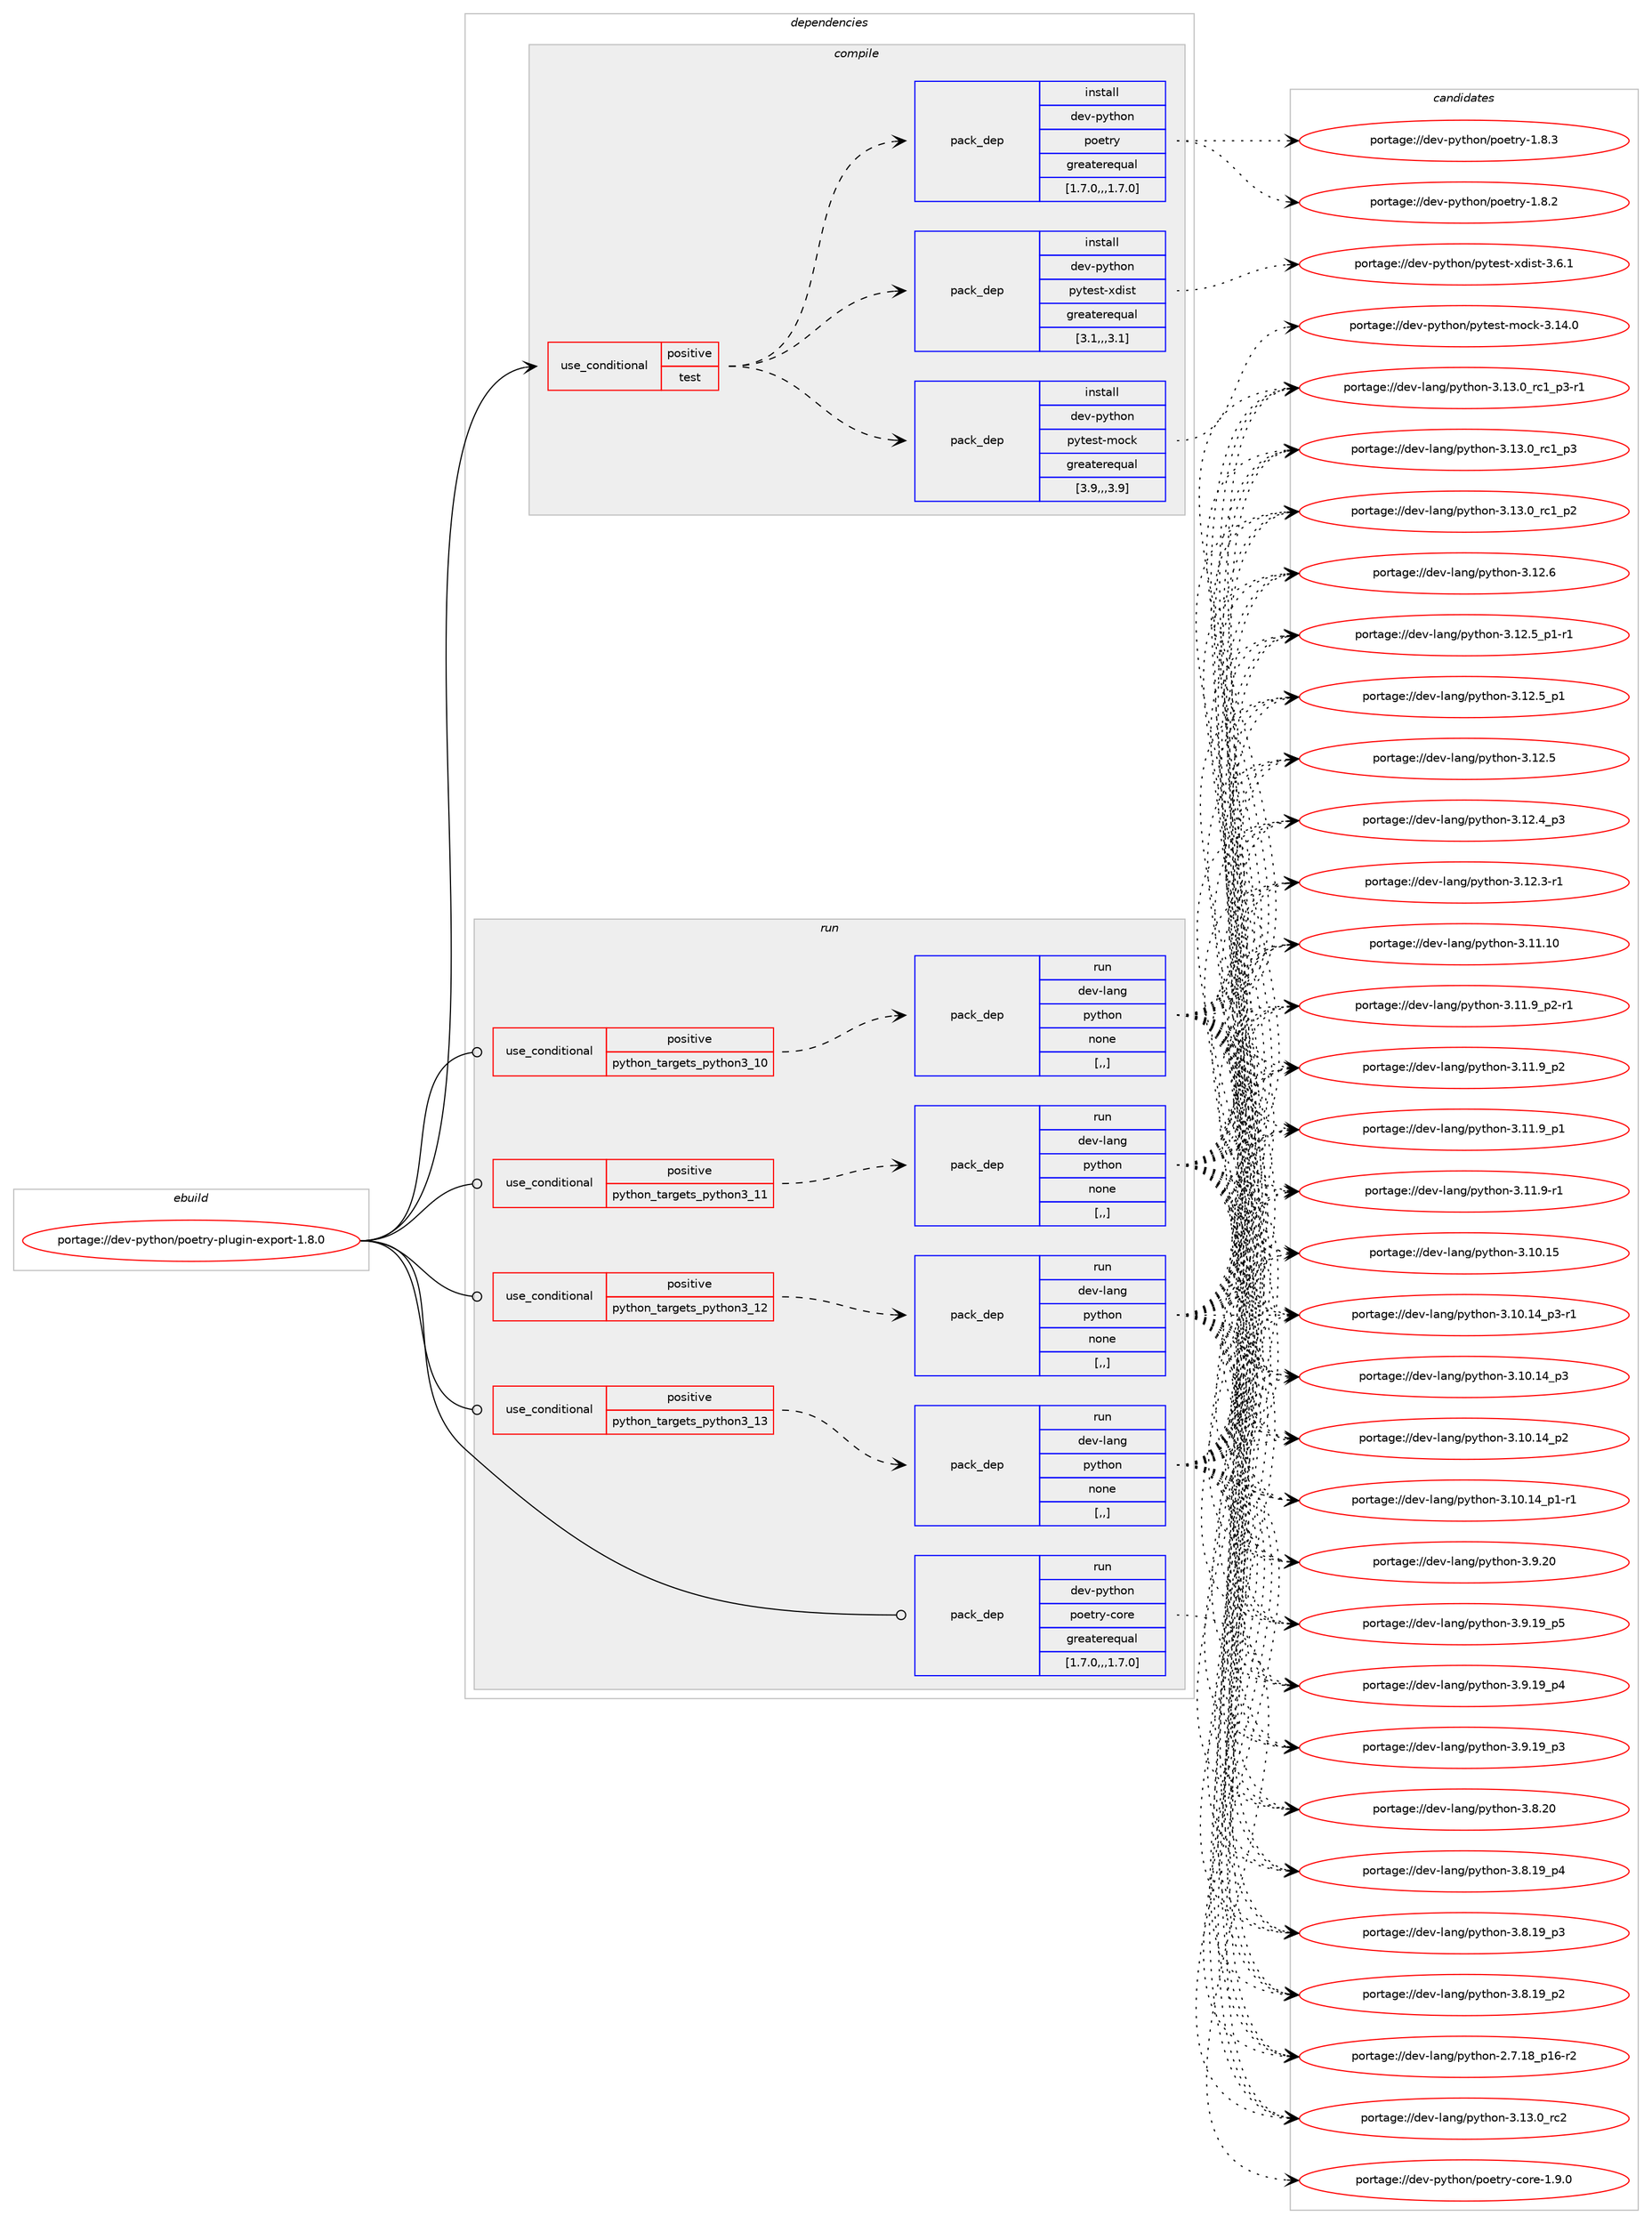digraph prolog {

# *************
# Graph options
# *************

newrank=true;
concentrate=true;
compound=true;
graph [rankdir=LR,fontname=Helvetica,fontsize=10,ranksep=1.5];#, ranksep=2.5, nodesep=0.2];
edge  [arrowhead=vee];
node  [fontname=Helvetica,fontsize=10];

# **********
# The ebuild
# **********

subgraph cluster_leftcol {
color=gray;
label=<<i>ebuild</i>>;
id [label="portage://dev-python/poetry-plugin-export-1.8.0", color=red, width=4, href="../dev-python/poetry-plugin-export-1.8.0.svg"];
}

# ****************
# The dependencies
# ****************

subgraph cluster_midcol {
color=gray;
label=<<i>dependencies</i>>;
subgraph cluster_compile {
fillcolor="#eeeeee";
style=filled;
label=<<i>compile</i>>;
subgraph cond166662 {
dependency649658 [label=<<TABLE BORDER="0" CELLBORDER="1" CELLSPACING="0" CELLPADDING="4"><TR><TD ROWSPAN="3" CELLPADDING="10">use_conditional</TD></TR><TR><TD>positive</TD></TR><TR><TD>test</TD></TR></TABLE>>, shape=none, color=red];
subgraph pack478175 {
dependency649659 [label=<<TABLE BORDER="0" CELLBORDER="1" CELLSPACING="0" CELLPADDING="4" WIDTH="220"><TR><TD ROWSPAN="6" CELLPADDING="30">pack_dep</TD></TR><TR><TD WIDTH="110">install</TD></TR><TR><TD>dev-python</TD></TR><TR><TD>poetry</TD></TR><TR><TD>greaterequal</TD></TR><TR><TD>[1.7.0,,,1.7.0]</TD></TR></TABLE>>, shape=none, color=blue];
}
dependency649658:e -> dependency649659:w [weight=20,style="dashed",arrowhead="vee"];
subgraph pack478176 {
dependency649660 [label=<<TABLE BORDER="0" CELLBORDER="1" CELLSPACING="0" CELLPADDING="4" WIDTH="220"><TR><TD ROWSPAN="6" CELLPADDING="30">pack_dep</TD></TR><TR><TD WIDTH="110">install</TD></TR><TR><TD>dev-python</TD></TR><TR><TD>pytest-mock</TD></TR><TR><TD>greaterequal</TD></TR><TR><TD>[3.9,,,3.9]</TD></TR></TABLE>>, shape=none, color=blue];
}
dependency649658:e -> dependency649660:w [weight=20,style="dashed",arrowhead="vee"];
subgraph pack478177 {
dependency649661 [label=<<TABLE BORDER="0" CELLBORDER="1" CELLSPACING="0" CELLPADDING="4" WIDTH="220"><TR><TD ROWSPAN="6" CELLPADDING="30">pack_dep</TD></TR><TR><TD WIDTH="110">install</TD></TR><TR><TD>dev-python</TD></TR><TR><TD>pytest-xdist</TD></TR><TR><TD>greaterequal</TD></TR><TR><TD>[3.1,,,3.1]</TD></TR></TABLE>>, shape=none, color=blue];
}
dependency649658:e -> dependency649661:w [weight=20,style="dashed",arrowhead="vee"];
}
id:e -> dependency649658:w [weight=20,style="solid",arrowhead="vee"];
}
subgraph cluster_compileandrun {
fillcolor="#eeeeee";
style=filled;
label=<<i>compile and run</i>>;
}
subgraph cluster_run {
fillcolor="#eeeeee";
style=filled;
label=<<i>run</i>>;
subgraph cond166663 {
dependency649662 [label=<<TABLE BORDER="0" CELLBORDER="1" CELLSPACING="0" CELLPADDING="4"><TR><TD ROWSPAN="3" CELLPADDING="10">use_conditional</TD></TR><TR><TD>positive</TD></TR><TR><TD>python_targets_python3_10</TD></TR></TABLE>>, shape=none, color=red];
subgraph pack478178 {
dependency649663 [label=<<TABLE BORDER="0" CELLBORDER="1" CELLSPACING="0" CELLPADDING="4" WIDTH="220"><TR><TD ROWSPAN="6" CELLPADDING="30">pack_dep</TD></TR><TR><TD WIDTH="110">run</TD></TR><TR><TD>dev-lang</TD></TR><TR><TD>python</TD></TR><TR><TD>none</TD></TR><TR><TD>[,,]</TD></TR></TABLE>>, shape=none, color=blue];
}
dependency649662:e -> dependency649663:w [weight=20,style="dashed",arrowhead="vee"];
}
id:e -> dependency649662:w [weight=20,style="solid",arrowhead="odot"];
subgraph cond166664 {
dependency649664 [label=<<TABLE BORDER="0" CELLBORDER="1" CELLSPACING="0" CELLPADDING="4"><TR><TD ROWSPAN="3" CELLPADDING="10">use_conditional</TD></TR><TR><TD>positive</TD></TR><TR><TD>python_targets_python3_11</TD></TR></TABLE>>, shape=none, color=red];
subgraph pack478179 {
dependency649665 [label=<<TABLE BORDER="0" CELLBORDER="1" CELLSPACING="0" CELLPADDING="4" WIDTH="220"><TR><TD ROWSPAN="6" CELLPADDING="30">pack_dep</TD></TR><TR><TD WIDTH="110">run</TD></TR><TR><TD>dev-lang</TD></TR><TR><TD>python</TD></TR><TR><TD>none</TD></TR><TR><TD>[,,]</TD></TR></TABLE>>, shape=none, color=blue];
}
dependency649664:e -> dependency649665:w [weight=20,style="dashed",arrowhead="vee"];
}
id:e -> dependency649664:w [weight=20,style="solid",arrowhead="odot"];
subgraph cond166665 {
dependency649666 [label=<<TABLE BORDER="0" CELLBORDER="1" CELLSPACING="0" CELLPADDING="4"><TR><TD ROWSPAN="3" CELLPADDING="10">use_conditional</TD></TR><TR><TD>positive</TD></TR><TR><TD>python_targets_python3_12</TD></TR></TABLE>>, shape=none, color=red];
subgraph pack478180 {
dependency649667 [label=<<TABLE BORDER="0" CELLBORDER="1" CELLSPACING="0" CELLPADDING="4" WIDTH="220"><TR><TD ROWSPAN="6" CELLPADDING="30">pack_dep</TD></TR><TR><TD WIDTH="110">run</TD></TR><TR><TD>dev-lang</TD></TR><TR><TD>python</TD></TR><TR><TD>none</TD></TR><TR><TD>[,,]</TD></TR></TABLE>>, shape=none, color=blue];
}
dependency649666:e -> dependency649667:w [weight=20,style="dashed",arrowhead="vee"];
}
id:e -> dependency649666:w [weight=20,style="solid",arrowhead="odot"];
subgraph cond166666 {
dependency649668 [label=<<TABLE BORDER="0" CELLBORDER="1" CELLSPACING="0" CELLPADDING="4"><TR><TD ROWSPAN="3" CELLPADDING="10">use_conditional</TD></TR><TR><TD>positive</TD></TR><TR><TD>python_targets_python3_13</TD></TR></TABLE>>, shape=none, color=red];
subgraph pack478181 {
dependency649669 [label=<<TABLE BORDER="0" CELLBORDER="1" CELLSPACING="0" CELLPADDING="4" WIDTH="220"><TR><TD ROWSPAN="6" CELLPADDING="30">pack_dep</TD></TR><TR><TD WIDTH="110">run</TD></TR><TR><TD>dev-lang</TD></TR><TR><TD>python</TD></TR><TR><TD>none</TD></TR><TR><TD>[,,]</TD></TR></TABLE>>, shape=none, color=blue];
}
dependency649668:e -> dependency649669:w [weight=20,style="dashed",arrowhead="vee"];
}
id:e -> dependency649668:w [weight=20,style="solid",arrowhead="odot"];
subgraph pack478182 {
dependency649670 [label=<<TABLE BORDER="0" CELLBORDER="1" CELLSPACING="0" CELLPADDING="4" WIDTH="220"><TR><TD ROWSPAN="6" CELLPADDING="30">pack_dep</TD></TR><TR><TD WIDTH="110">run</TD></TR><TR><TD>dev-python</TD></TR><TR><TD>poetry-core</TD></TR><TR><TD>greaterequal</TD></TR><TR><TD>[1.7.0,,,1.7.0]</TD></TR></TABLE>>, shape=none, color=blue];
}
id:e -> dependency649670:w [weight=20,style="solid",arrowhead="odot"];
}
}

# **************
# The candidates
# **************

subgraph cluster_choices {
rank=same;
color=gray;
label=<<i>candidates</i>>;

subgraph choice478175 {
color=black;
nodesep=1;
choice1001011184511212111610411111047112111101116114121454946564651 [label="portage://dev-python/poetry-1.8.3", color=red, width=4,href="../dev-python/poetry-1.8.3.svg"];
choice1001011184511212111610411111047112111101116114121454946564650 [label="portage://dev-python/poetry-1.8.2", color=red, width=4,href="../dev-python/poetry-1.8.2.svg"];
dependency649659:e -> choice1001011184511212111610411111047112111101116114121454946564651:w [style=dotted,weight="100"];
dependency649659:e -> choice1001011184511212111610411111047112111101116114121454946564650:w [style=dotted,weight="100"];
}
subgraph choice478176 {
color=black;
nodesep=1;
choice1001011184511212111610411111047112121116101115116451091119910745514649524648 [label="portage://dev-python/pytest-mock-3.14.0", color=red, width=4,href="../dev-python/pytest-mock-3.14.0.svg"];
dependency649660:e -> choice1001011184511212111610411111047112121116101115116451091119910745514649524648:w [style=dotted,weight="100"];
}
subgraph choice478177 {
color=black;
nodesep=1;
choice100101118451121211161041111104711212111610111511645120100105115116455146544649 [label="portage://dev-python/pytest-xdist-3.6.1", color=red, width=4,href="../dev-python/pytest-xdist-3.6.1.svg"];
dependency649661:e -> choice100101118451121211161041111104711212111610111511645120100105115116455146544649:w [style=dotted,weight="100"];
}
subgraph choice478178 {
color=black;
nodesep=1;
choice10010111845108971101034711212111610411111045514649514648951149950 [label="portage://dev-lang/python-3.13.0_rc2", color=red, width=4,href="../dev-lang/python-3.13.0_rc2.svg"];
choice1001011184510897110103471121211161041111104551464951464895114994995112514511449 [label="portage://dev-lang/python-3.13.0_rc1_p3-r1", color=red, width=4,href="../dev-lang/python-3.13.0_rc1_p3-r1.svg"];
choice100101118451089711010347112121116104111110455146495146489511499499511251 [label="portage://dev-lang/python-3.13.0_rc1_p3", color=red, width=4,href="../dev-lang/python-3.13.0_rc1_p3.svg"];
choice100101118451089711010347112121116104111110455146495146489511499499511250 [label="portage://dev-lang/python-3.13.0_rc1_p2", color=red, width=4,href="../dev-lang/python-3.13.0_rc1_p2.svg"];
choice10010111845108971101034711212111610411111045514649504654 [label="portage://dev-lang/python-3.12.6", color=red, width=4,href="../dev-lang/python-3.12.6.svg"];
choice1001011184510897110103471121211161041111104551464950465395112494511449 [label="portage://dev-lang/python-3.12.5_p1-r1", color=red, width=4,href="../dev-lang/python-3.12.5_p1-r1.svg"];
choice100101118451089711010347112121116104111110455146495046539511249 [label="portage://dev-lang/python-3.12.5_p1", color=red, width=4,href="../dev-lang/python-3.12.5_p1.svg"];
choice10010111845108971101034711212111610411111045514649504653 [label="portage://dev-lang/python-3.12.5", color=red, width=4,href="../dev-lang/python-3.12.5.svg"];
choice100101118451089711010347112121116104111110455146495046529511251 [label="portage://dev-lang/python-3.12.4_p3", color=red, width=4,href="../dev-lang/python-3.12.4_p3.svg"];
choice100101118451089711010347112121116104111110455146495046514511449 [label="portage://dev-lang/python-3.12.3-r1", color=red, width=4,href="../dev-lang/python-3.12.3-r1.svg"];
choice1001011184510897110103471121211161041111104551464949464948 [label="portage://dev-lang/python-3.11.10", color=red, width=4,href="../dev-lang/python-3.11.10.svg"];
choice1001011184510897110103471121211161041111104551464949465795112504511449 [label="portage://dev-lang/python-3.11.9_p2-r1", color=red, width=4,href="../dev-lang/python-3.11.9_p2-r1.svg"];
choice100101118451089711010347112121116104111110455146494946579511250 [label="portage://dev-lang/python-3.11.9_p2", color=red, width=4,href="../dev-lang/python-3.11.9_p2.svg"];
choice100101118451089711010347112121116104111110455146494946579511249 [label="portage://dev-lang/python-3.11.9_p1", color=red, width=4,href="../dev-lang/python-3.11.9_p1.svg"];
choice100101118451089711010347112121116104111110455146494946574511449 [label="portage://dev-lang/python-3.11.9-r1", color=red, width=4,href="../dev-lang/python-3.11.9-r1.svg"];
choice1001011184510897110103471121211161041111104551464948464953 [label="portage://dev-lang/python-3.10.15", color=red, width=4,href="../dev-lang/python-3.10.15.svg"];
choice100101118451089711010347112121116104111110455146494846495295112514511449 [label="portage://dev-lang/python-3.10.14_p3-r1", color=red, width=4,href="../dev-lang/python-3.10.14_p3-r1.svg"];
choice10010111845108971101034711212111610411111045514649484649529511251 [label="portage://dev-lang/python-3.10.14_p3", color=red, width=4,href="../dev-lang/python-3.10.14_p3.svg"];
choice10010111845108971101034711212111610411111045514649484649529511250 [label="portage://dev-lang/python-3.10.14_p2", color=red, width=4,href="../dev-lang/python-3.10.14_p2.svg"];
choice100101118451089711010347112121116104111110455146494846495295112494511449 [label="portage://dev-lang/python-3.10.14_p1-r1", color=red, width=4,href="../dev-lang/python-3.10.14_p1-r1.svg"];
choice10010111845108971101034711212111610411111045514657465048 [label="portage://dev-lang/python-3.9.20", color=red, width=4,href="../dev-lang/python-3.9.20.svg"];
choice100101118451089711010347112121116104111110455146574649579511253 [label="portage://dev-lang/python-3.9.19_p5", color=red, width=4,href="../dev-lang/python-3.9.19_p5.svg"];
choice100101118451089711010347112121116104111110455146574649579511252 [label="portage://dev-lang/python-3.9.19_p4", color=red, width=4,href="../dev-lang/python-3.9.19_p4.svg"];
choice100101118451089711010347112121116104111110455146574649579511251 [label="portage://dev-lang/python-3.9.19_p3", color=red, width=4,href="../dev-lang/python-3.9.19_p3.svg"];
choice10010111845108971101034711212111610411111045514656465048 [label="portage://dev-lang/python-3.8.20", color=red, width=4,href="../dev-lang/python-3.8.20.svg"];
choice100101118451089711010347112121116104111110455146564649579511252 [label="portage://dev-lang/python-3.8.19_p4", color=red, width=4,href="../dev-lang/python-3.8.19_p4.svg"];
choice100101118451089711010347112121116104111110455146564649579511251 [label="portage://dev-lang/python-3.8.19_p3", color=red, width=4,href="../dev-lang/python-3.8.19_p3.svg"];
choice100101118451089711010347112121116104111110455146564649579511250 [label="portage://dev-lang/python-3.8.19_p2", color=red, width=4,href="../dev-lang/python-3.8.19_p2.svg"];
choice100101118451089711010347112121116104111110455046554649569511249544511450 [label="portage://dev-lang/python-2.7.18_p16-r2", color=red, width=4,href="../dev-lang/python-2.7.18_p16-r2.svg"];
dependency649663:e -> choice10010111845108971101034711212111610411111045514649514648951149950:w [style=dotted,weight="100"];
dependency649663:e -> choice1001011184510897110103471121211161041111104551464951464895114994995112514511449:w [style=dotted,weight="100"];
dependency649663:e -> choice100101118451089711010347112121116104111110455146495146489511499499511251:w [style=dotted,weight="100"];
dependency649663:e -> choice100101118451089711010347112121116104111110455146495146489511499499511250:w [style=dotted,weight="100"];
dependency649663:e -> choice10010111845108971101034711212111610411111045514649504654:w [style=dotted,weight="100"];
dependency649663:e -> choice1001011184510897110103471121211161041111104551464950465395112494511449:w [style=dotted,weight="100"];
dependency649663:e -> choice100101118451089711010347112121116104111110455146495046539511249:w [style=dotted,weight="100"];
dependency649663:e -> choice10010111845108971101034711212111610411111045514649504653:w [style=dotted,weight="100"];
dependency649663:e -> choice100101118451089711010347112121116104111110455146495046529511251:w [style=dotted,weight="100"];
dependency649663:e -> choice100101118451089711010347112121116104111110455146495046514511449:w [style=dotted,weight="100"];
dependency649663:e -> choice1001011184510897110103471121211161041111104551464949464948:w [style=dotted,weight="100"];
dependency649663:e -> choice1001011184510897110103471121211161041111104551464949465795112504511449:w [style=dotted,weight="100"];
dependency649663:e -> choice100101118451089711010347112121116104111110455146494946579511250:w [style=dotted,weight="100"];
dependency649663:e -> choice100101118451089711010347112121116104111110455146494946579511249:w [style=dotted,weight="100"];
dependency649663:e -> choice100101118451089711010347112121116104111110455146494946574511449:w [style=dotted,weight="100"];
dependency649663:e -> choice1001011184510897110103471121211161041111104551464948464953:w [style=dotted,weight="100"];
dependency649663:e -> choice100101118451089711010347112121116104111110455146494846495295112514511449:w [style=dotted,weight="100"];
dependency649663:e -> choice10010111845108971101034711212111610411111045514649484649529511251:w [style=dotted,weight="100"];
dependency649663:e -> choice10010111845108971101034711212111610411111045514649484649529511250:w [style=dotted,weight="100"];
dependency649663:e -> choice100101118451089711010347112121116104111110455146494846495295112494511449:w [style=dotted,weight="100"];
dependency649663:e -> choice10010111845108971101034711212111610411111045514657465048:w [style=dotted,weight="100"];
dependency649663:e -> choice100101118451089711010347112121116104111110455146574649579511253:w [style=dotted,weight="100"];
dependency649663:e -> choice100101118451089711010347112121116104111110455146574649579511252:w [style=dotted,weight="100"];
dependency649663:e -> choice100101118451089711010347112121116104111110455146574649579511251:w [style=dotted,weight="100"];
dependency649663:e -> choice10010111845108971101034711212111610411111045514656465048:w [style=dotted,weight="100"];
dependency649663:e -> choice100101118451089711010347112121116104111110455146564649579511252:w [style=dotted,weight="100"];
dependency649663:e -> choice100101118451089711010347112121116104111110455146564649579511251:w [style=dotted,weight="100"];
dependency649663:e -> choice100101118451089711010347112121116104111110455146564649579511250:w [style=dotted,weight="100"];
dependency649663:e -> choice100101118451089711010347112121116104111110455046554649569511249544511450:w [style=dotted,weight="100"];
}
subgraph choice478179 {
color=black;
nodesep=1;
choice10010111845108971101034711212111610411111045514649514648951149950 [label="portage://dev-lang/python-3.13.0_rc2", color=red, width=4,href="../dev-lang/python-3.13.0_rc2.svg"];
choice1001011184510897110103471121211161041111104551464951464895114994995112514511449 [label="portage://dev-lang/python-3.13.0_rc1_p3-r1", color=red, width=4,href="../dev-lang/python-3.13.0_rc1_p3-r1.svg"];
choice100101118451089711010347112121116104111110455146495146489511499499511251 [label="portage://dev-lang/python-3.13.0_rc1_p3", color=red, width=4,href="../dev-lang/python-3.13.0_rc1_p3.svg"];
choice100101118451089711010347112121116104111110455146495146489511499499511250 [label="portage://dev-lang/python-3.13.0_rc1_p2", color=red, width=4,href="../dev-lang/python-3.13.0_rc1_p2.svg"];
choice10010111845108971101034711212111610411111045514649504654 [label="portage://dev-lang/python-3.12.6", color=red, width=4,href="../dev-lang/python-3.12.6.svg"];
choice1001011184510897110103471121211161041111104551464950465395112494511449 [label="portage://dev-lang/python-3.12.5_p1-r1", color=red, width=4,href="../dev-lang/python-3.12.5_p1-r1.svg"];
choice100101118451089711010347112121116104111110455146495046539511249 [label="portage://dev-lang/python-3.12.5_p1", color=red, width=4,href="../dev-lang/python-3.12.5_p1.svg"];
choice10010111845108971101034711212111610411111045514649504653 [label="portage://dev-lang/python-3.12.5", color=red, width=4,href="../dev-lang/python-3.12.5.svg"];
choice100101118451089711010347112121116104111110455146495046529511251 [label="portage://dev-lang/python-3.12.4_p3", color=red, width=4,href="../dev-lang/python-3.12.4_p3.svg"];
choice100101118451089711010347112121116104111110455146495046514511449 [label="portage://dev-lang/python-3.12.3-r1", color=red, width=4,href="../dev-lang/python-3.12.3-r1.svg"];
choice1001011184510897110103471121211161041111104551464949464948 [label="portage://dev-lang/python-3.11.10", color=red, width=4,href="../dev-lang/python-3.11.10.svg"];
choice1001011184510897110103471121211161041111104551464949465795112504511449 [label="portage://dev-lang/python-3.11.9_p2-r1", color=red, width=4,href="../dev-lang/python-3.11.9_p2-r1.svg"];
choice100101118451089711010347112121116104111110455146494946579511250 [label="portage://dev-lang/python-3.11.9_p2", color=red, width=4,href="../dev-lang/python-3.11.9_p2.svg"];
choice100101118451089711010347112121116104111110455146494946579511249 [label="portage://dev-lang/python-3.11.9_p1", color=red, width=4,href="../dev-lang/python-3.11.9_p1.svg"];
choice100101118451089711010347112121116104111110455146494946574511449 [label="portage://dev-lang/python-3.11.9-r1", color=red, width=4,href="../dev-lang/python-3.11.9-r1.svg"];
choice1001011184510897110103471121211161041111104551464948464953 [label="portage://dev-lang/python-3.10.15", color=red, width=4,href="../dev-lang/python-3.10.15.svg"];
choice100101118451089711010347112121116104111110455146494846495295112514511449 [label="portage://dev-lang/python-3.10.14_p3-r1", color=red, width=4,href="../dev-lang/python-3.10.14_p3-r1.svg"];
choice10010111845108971101034711212111610411111045514649484649529511251 [label="portage://dev-lang/python-3.10.14_p3", color=red, width=4,href="../dev-lang/python-3.10.14_p3.svg"];
choice10010111845108971101034711212111610411111045514649484649529511250 [label="portage://dev-lang/python-3.10.14_p2", color=red, width=4,href="../dev-lang/python-3.10.14_p2.svg"];
choice100101118451089711010347112121116104111110455146494846495295112494511449 [label="portage://dev-lang/python-3.10.14_p1-r1", color=red, width=4,href="../dev-lang/python-3.10.14_p1-r1.svg"];
choice10010111845108971101034711212111610411111045514657465048 [label="portage://dev-lang/python-3.9.20", color=red, width=4,href="../dev-lang/python-3.9.20.svg"];
choice100101118451089711010347112121116104111110455146574649579511253 [label="portage://dev-lang/python-3.9.19_p5", color=red, width=4,href="../dev-lang/python-3.9.19_p5.svg"];
choice100101118451089711010347112121116104111110455146574649579511252 [label="portage://dev-lang/python-3.9.19_p4", color=red, width=4,href="../dev-lang/python-3.9.19_p4.svg"];
choice100101118451089711010347112121116104111110455146574649579511251 [label="portage://dev-lang/python-3.9.19_p3", color=red, width=4,href="../dev-lang/python-3.9.19_p3.svg"];
choice10010111845108971101034711212111610411111045514656465048 [label="portage://dev-lang/python-3.8.20", color=red, width=4,href="../dev-lang/python-3.8.20.svg"];
choice100101118451089711010347112121116104111110455146564649579511252 [label="portage://dev-lang/python-3.8.19_p4", color=red, width=4,href="../dev-lang/python-3.8.19_p4.svg"];
choice100101118451089711010347112121116104111110455146564649579511251 [label="portage://dev-lang/python-3.8.19_p3", color=red, width=4,href="../dev-lang/python-3.8.19_p3.svg"];
choice100101118451089711010347112121116104111110455146564649579511250 [label="portage://dev-lang/python-3.8.19_p2", color=red, width=4,href="../dev-lang/python-3.8.19_p2.svg"];
choice100101118451089711010347112121116104111110455046554649569511249544511450 [label="portage://dev-lang/python-2.7.18_p16-r2", color=red, width=4,href="../dev-lang/python-2.7.18_p16-r2.svg"];
dependency649665:e -> choice10010111845108971101034711212111610411111045514649514648951149950:w [style=dotted,weight="100"];
dependency649665:e -> choice1001011184510897110103471121211161041111104551464951464895114994995112514511449:w [style=dotted,weight="100"];
dependency649665:e -> choice100101118451089711010347112121116104111110455146495146489511499499511251:w [style=dotted,weight="100"];
dependency649665:e -> choice100101118451089711010347112121116104111110455146495146489511499499511250:w [style=dotted,weight="100"];
dependency649665:e -> choice10010111845108971101034711212111610411111045514649504654:w [style=dotted,weight="100"];
dependency649665:e -> choice1001011184510897110103471121211161041111104551464950465395112494511449:w [style=dotted,weight="100"];
dependency649665:e -> choice100101118451089711010347112121116104111110455146495046539511249:w [style=dotted,weight="100"];
dependency649665:e -> choice10010111845108971101034711212111610411111045514649504653:w [style=dotted,weight="100"];
dependency649665:e -> choice100101118451089711010347112121116104111110455146495046529511251:w [style=dotted,weight="100"];
dependency649665:e -> choice100101118451089711010347112121116104111110455146495046514511449:w [style=dotted,weight="100"];
dependency649665:e -> choice1001011184510897110103471121211161041111104551464949464948:w [style=dotted,weight="100"];
dependency649665:e -> choice1001011184510897110103471121211161041111104551464949465795112504511449:w [style=dotted,weight="100"];
dependency649665:e -> choice100101118451089711010347112121116104111110455146494946579511250:w [style=dotted,weight="100"];
dependency649665:e -> choice100101118451089711010347112121116104111110455146494946579511249:w [style=dotted,weight="100"];
dependency649665:e -> choice100101118451089711010347112121116104111110455146494946574511449:w [style=dotted,weight="100"];
dependency649665:e -> choice1001011184510897110103471121211161041111104551464948464953:w [style=dotted,weight="100"];
dependency649665:e -> choice100101118451089711010347112121116104111110455146494846495295112514511449:w [style=dotted,weight="100"];
dependency649665:e -> choice10010111845108971101034711212111610411111045514649484649529511251:w [style=dotted,weight="100"];
dependency649665:e -> choice10010111845108971101034711212111610411111045514649484649529511250:w [style=dotted,weight="100"];
dependency649665:e -> choice100101118451089711010347112121116104111110455146494846495295112494511449:w [style=dotted,weight="100"];
dependency649665:e -> choice10010111845108971101034711212111610411111045514657465048:w [style=dotted,weight="100"];
dependency649665:e -> choice100101118451089711010347112121116104111110455146574649579511253:w [style=dotted,weight="100"];
dependency649665:e -> choice100101118451089711010347112121116104111110455146574649579511252:w [style=dotted,weight="100"];
dependency649665:e -> choice100101118451089711010347112121116104111110455146574649579511251:w [style=dotted,weight="100"];
dependency649665:e -> choice10010111845108971101034711212111610411111045514656465048:w [style=dotted,weight="100"];
dependency649665:e -> choice100101118451089711010347112121116104111110455146564649579511252:w [style=dotted,weight="100"];
dependency649665:e -> choice100101118451089711010347112121116104111110455146564649579511251:w [style=dotted,weight="100"];
dependency649665:e -> choice100101118451089711010347112121116104111110455146564649579511250:w [style=dotted,weight="100"];
dependency649665:e -> choice100101118451089711010347112121116104111110455046554649569511249544511450:w [style=dotted,weight="100"];
}
subgraph choice478180 {
color=black;
nodesep=1;
choice10010111845108971101034711212111610411111045514649514648951149950 [label="portage://dev-lang/python-3.13.0_rc2", color=red, width=4,href="../dev-lang/python-3.13.0_rc2.svg"];
choice1001011184510897110103471121211161041111104551464951464895114994995112514511449 [label="portage://dev-lang/python-3.13.0_rc1_p3-r1", color=red, width=4,href="../dev-lang/python-3.13.0_rc1_p3-r1.svg"];
choice100101118451089711010347112121116104111110455146495146489511499499511251 [label="portage://dev-lang/python-3.13.0_rc1_p3", color=red, width=4,href="../dev-lang/python-3.13.0_rc1_p3.svg"];
choice100101118451089711010347112121116104111110455146495146489511499499511250 [label="portage://dev-lang/python-3.13.0_rc1_p2", color=red, width=4,href="../dev-lang/python-3.13.0_rc1_p2.svg"];
choice10010111845108971101034711212111610411111045514649504654 [label="portage://dev-lang/python-3.12.6", color=red, width=4,href="../dev-lang/python-3.12.6.svg"];
choice1001011184510897110103471121211161041111104551464950465395112494511449 [label="portage://dev-lang/python-3.12.5_p1-r1", color=red, width=4,href="../dev-lang/python-3.12.5_p1-r1.svg"];
choice100101118451089711010347112121116104111110455146495046539511249 [label="portage://dev-lang/python-3.12.5_p1", color=red, width=4,href="../dev-lang/python-3.12.5_p1.svg"];
choice10010111845108971101034711212111610411111045514649504653 [label="portage://dev-lang/python-3.12.5", color=red, width=4,href="../dev-lang/python-3.12.5.svg"];
choice100101118451089711010347112121116104111110455146495046529511251 [label="portage://dev-lang/python-3.12.4_p3", color=red, width=4,href="../dev-lang/python-3.12.4_p3.svg"];
choice100101118451089711010347112121116104111110455146495046514511449 [label="portage://dev-lang/python-3.12.3-r1", color=red, width=4,href="../dev-lang/python-3.12.3-r1.svg"];
choice1001011184510897110103471121211161041111104551464949464948 [label="portage://dev-lang/python-3.11.10", color=red, width=4,href="../dev-lang/python-3.11.10.svg"];
choice1001011184510897110103471121211161041111104551464949465795112504511449 [label="portage://dev-lang/python-3.11.9_p2-r1", color=red, width=4,href="../dev-lang/python-3.11.9_p2-r1.svg"];
choice100101118451089711010347112121116104111110455146494946579511250 [label="portage://dev-lang/python-3.11.9_p2", color=red, width=4,href="../dev-lang/python-3.11.9_p2.svg"];
choice100101118451089711010347112121116104111110455146494946579511249 [label="portage://dev-lang/python-3.11.9_p1", color=red, width=4,href="../dev-lang/python-3.11.9_p1.svg"];
choice100101118451089711010347112121116104111110455146494946574511449 [label="portage://dev-lang/python-3.11.9-r1", color=red, width=4,href="../dev-lang/python-3.11.9-r1.svg"];
choice1001011184510897110103471121211161041111104551464948464953 [label="portage://dev-lang/python-3.10.15", color=red, width=4,href="../dev-lang/python-3.10.15.svg"];
choice100101118451089711010347112121116104111110455146494846495295112514511449 [label="portage://dev-lang/python-3.10.14_p3-r1", color=red, width=4,href="../dev-lang/python-3.10.14_p3-r1.svg"];
choice10010111845108971101034711212111610411111045514649484649529511251 [label="portage://dev-lang/python-3.10.14_p3", color=red, width=4,href="../dev-lang/python-3.10.14_p3.svg"];
choice10010111845108971101034711212111610411111045514649484649529511250 [label="portage://dev-lang/python-3.10.14_p2", color=red, width=4,href="../dev-lang/python-3.10.14_p2.svg"];
choice100101118451089711010347112121116104111110455146494846495295112494511449 [label="portage://dev-lang/python-3.10.14_p1-r1", color=red, width=4,href="../dev-lang/python-3.10.14_p1-r1.svg"];
choice10010111845108971101034711212111610411111045514657465048 [label="portage://dev-lang/python-3.9.20", color=red, width=4,href="../dev-lang/python-3.9.20.svg"];
choice100101118451089711010347112121116104111110455146574649579511253 [label="portage://dev-lang/python-3.9.19_p5", color=red, width=4,href="../dev-lang/python-3.9.19_p5.svg"];
choice100101118451089711010347112121116104111110455146574649579511252 [label="portage://dev-lang/python-3.9.19_p4", color=red, width=4,href="../dev-lang/python-3.9.19_p4.svg"];
choice100101118451089711010347112121116104111110455146574649579511251 [label="portage://dev-lang/python-3.9.19_p3", color=red, width=4,href="../dev-lang/python-3.9.19_p3.svg"];
choice10010111845108971101034711212111610411111045514656465048 [label="portage://dev-lang/python-3.8.20", color=red, width=4,href="../dev-lang/python-3.8.20.svg"];
choice100101118451089711010347112121116104111110455146564649579511252 [label="portage://dev-lang/python-3.8.19_p4", color=red, width=4,href="../dev-lang/python-3.8.19_p4.svg"];
choice100101118451089711010347112121116104111110455146564649579511251 [label="portage://dev-lang/python-3.8.19_p3", color=red, width=4,href="../dev-lang/python-3.8.19_p3.svg"];
choice100101118451089711010347112121116104111110455146564649579511250 [label="portage://dev-lang/python-3.8.19_p2", color=red, width=4,href="../dev-lang/python-3.8.19_p2.svg"];
choice100101118451089711010347112121116104111110455046554649569511249544511450 [label="portage://dev-lang/python-2.7.18_p16-r2", color=red, width=4,href="../dev-lang/python-2.7.18_p16-r2.svg"];
dependency649667:e -> choice10010111845108971101034711212111610411111045514649514648951149950:w [style=dotted,weight="100"];
dependency649667:e -> choice1001011184510897110103471121211161041111104551464951464895114994995112514511449:w [style=dotted,weight="100"];
dependency649667:e -> choice100101118451089711010347112121116104111110455146495146489511499499511251:w [style=dotted,weight="100"];
dependency649667:e -> choice100101118451089711010347112121116104111110455146495146489511499499511250:w [style=dotted,weight="100"];
dependency649667:e -> choice10010111845108971101034711212111610411111045514649504654:w [style=dotted,weight="100"];
dependency649667:e -> choice1001011184510897110103471121211161041111104551464950465395112494511449:w [style=dotted,weight="100"];
dependency649667:e -> choice100101118451089711010347112121116104111110455146495046539511249:w [style=dotted,weight="100"];
dependency649667:e -> choice10010111845108971101034711212111610411111045514649504653:w [style=dotted,weight="100"];
dependency649667:e -> choice100101118451089711010347112121116104111110455146495046529511251:w [style=dotted,weight="100"];
dependency649667:e -> choice100101118451089711010347112121116104111110455146495046514511449:w [style=dotted,weight="100"];
dependency649667:e -> choice1001011184510897110103471121211161041111104551464949464948:w [style=dotted,weight="100"];
dependency649667:e -> choice1001011184510897110103471121211161041111104551464949465795112504511449:w [style=dotted,weight="100"];
dependency649667:e -> choice100101118451089711010347112121116104111110455146494946579511250:w [style=dotted,weight="100"];
dependency649667:e -> choice100101118451089711010347112121116104111110455146494946579511249:w [style=dotted,weight="100"];
dependency649667:e -> choice100101118451089711010347112121116104111110455146494946574511449:w [style=dotted,weight="100"];
dependency649667:e -> choice1001011184510897110103471121211161041111104551464948464953:w [style=dotted,weight="100"];
dependency649667:e -> choice100101118451089711010347112121116104111110455146494846495295112514511449:w [style=dotted,weight="100"];
dependency649667:e -> choice10010111845108971101034711212111610411111045514649484649529511251:w [style=dotted,weight="100"];
dependency649667:e -> choice10010111845108971101034711212111610411111045514649484649529511250:w [style=dotted,weight="100"];
dependency649667:e -> choice100101118451089711010347112121116104111110455146494846495295112494511449:w [style=dotted,weight="100"];
dependency649667:e -> choice10010111845108971101034711212111610411111045514657465048:w [style=dotted,weight="100"];
dependency649667:e -> choice100101118451089711010347112121116104111110455146574649579511253:w [style=dotted,weight="100"];
dependency649667:e -> choice100101118451089711010347112121116104111110455146574649579511252:w [style=dotted,weight="100"];
dependency649667:e -> choice100101118451089711010347112121116104111110455146574649579511251:w [style=dotted,weight="100"];
dependency649667:e -> choice10010111845108971101034711212111610411111045514656465048:w [style=dotted,weight="100"];
dependency649667:e -> choice100101118451089711010347112121116104111110455146564649579511252:w [style=dotted,weight="100"];
dependency649667:e -> choice100101118451089711010347112121116104111110455146564649579511251:w [style=dotted,weight="100"];
dependency649667:e -> choice100101118451089711010347112121116104111110455146564649579511250:w [style=dotted,weight="100"];
dependency649667:e -> choice100101118451089711010347112121116104111110455046554649569511249544511450:w [style=dotted,weight="100"];
}
subgraph choice478181 {
color=black;
nodesep=1;
choice10010111845108971101034711212111610411111045514649514648951149950 [label="portage://dev-lang/python-3.13.0_rc2", color=red, width=4,href="../dev-lang/python-3.13.0_rc2.svg"];
choice1001011184510897110103471121211161041111104551464951464895114994995112514511449 [label="portage://dev-lang/python-3.13.0_rc1_p3-r1", color=red, width=4,href="../dev-lang/python-3.13.0_rc1_p3-r1.svg"];
choice100101118451089711010347112121116104111110455146495146489511499499511251 [label="portage://dev-lang/python-3.13.0_rc1_p3", color=red, width=4,href="../dev-lang/python-3.13.0_rc1_p3.svg"];
choice100101118451089711010347112121116104111110455146495146489511499499511250 [label="portage://dev-lang/python-3.13.0_rc1_p2", color=red, width=4,href="../dev-lang/python-3.13.0_rc1_p2.svg"];
choice10010111845108971101034711212111610411111045514649504654 [label="portage://dev-lang/python-3.12.6", color=red, width=4,href="../dev-lang/python-3.12.6.svg"];
choice1001011184510897110103471121211161041111104551464950465395112494511449 [label="portage://dev-lang/python-3.12.5_p1-r1", color=red, width=4,href="../dev-lang/python-3.12.5_p1-r1.svg"];
choice100101118451089711010347112121116104111110455146495046539511249 [label="portage://dev-lang/python-3.12.5_p1", color=red, width=4,href="../dev-lang/python-3.12.5_p1.svg"];
choice10010111845108971101034711212111610411111045514649504653 [label="portage://dev-lang/python-3.12.5", color=red, width=4,href="../dev-lang/python-3.12.5.svg"];
choice100101118451089711010347112121116104111110455146495046529511251 [label="portage://dev-lang/python-3.12.4_p3", color=red, width=4,href="../dev-lang/python-3.12.4_p3.svg"];
choice100101118451089711010347112121116104111110455146495046514511449 [label="portage://dev-lang/python-3.12.3-r1", color=red, width=4,href="../dev-lang/python-3.12.3-r1.svg"];
choice1001011184510897110103471121211161041111104551464949464948 [label="portage://dev-lang/python-3.11.10", color=red, width=4,href="../dev-lang/python-3.11.10.svg"];
choice1001011184510897110103471121211161041111104551464949465795112504511449 [label="portage://dev-lang/python-3.11.9_p2-r1", color=red, width=4,href="../dev-lang/python-3.11.9_p2-r1.svg"];
choice100101118451089711010347112121116104111110455146494946579511250 [label="portage://dev-lang/python-3.11.9_p2", color=red, width=4,href="../dev-lang/python-3.11.9_p2.svg"];
choice100101118451089711010347112121116104111110455146494946579511249 [label="portage://dev-lang/python-3.11.9_p1", color=red, width=4,href="../dev-lang/python-3.11.9_p1.svg"];
choice100101118451089711010347112121116104111110455146494946574511449 [label="portage://dev-lang/python-3.11.9-r1", color=red, width=4,href="../dev-lang/python-3.11.9-r1.svg"];
choice1001011184510897110103471121211161041111104551464948464953 [label="portage://dev-lang/python-3.10.15", color=red, width=4,href="../dev-lang/python-3.10.15.svg"];
choice100101118451089711010347112121116104111110455146494846495295112514511449 [label="portage://dev-lang/python-3.10.14_p3-r1", color=red, width=4,href="../dev-lang/python-3.10.14_p3-r1.svg"];
choice10010111845108971101034711212111610411111045514649484649529511251 [label="portage://dev-lang/python-3.10.14_p3", color=red, width=4,href="../dev-lang/python-3.10.14_p3.svg"];
choice10010111845108971101034711212111610411111045514649484649529511250 [label="portage://dev-lang/python-3.10.14_p2", color=red, width=4,href="../dev-lang/python-3.10.14_p2.svg"];
choice100101118451089711010347112121116104111110455146494846495295112494511449 [label="portage://dev-lang/python-3.10.14_p1-r1", color=red, width=4,href="../dev-lang/python-3.10.14_p1-r1.svg"];
choice10010111845108971101034711212111610411111045514657465048 [label="portage://dev-lang/python-3.9.20", color=red, width=4,href="../dev-lang/python-3.9.20.svg"];
choice100101118451089711010347112121116104111110455146574649579511253 [label="portage://dev-lang/python-3.9.19_p5", color=red, width=4,href="../dev-lang/python-3.9.19_p5.svg"];
choice100101118451089711010347112121116104111110455146574649579511252 [label="portage://dev-lang/python-3.9.19_p4", color=red, width=4,href="../dev-lang/python-3.9.19_p4.svg"];
choice100101118451089711010347112121116104111110455146574649579511251 [label="portage://dev-lang/python-3.9.19_p3", color=red, width=4,href="../dev-lang/python-3.9.19_p3.svg"];
choice10010111845108971101034711212111610411111045514656465048 [label="portage://dev-lang/python-3.8.20", color=red, width=4,href="../dev-lang/python-3.8.20.svg"];
choice100101118451089711010347112121116104111110455146564649579511252 [label="portage://dev-lang/python-3.8.19_p4", color=red, width=4,href="../dev-lang/python-3.8.19_p4.svg"];
choice100101118451089711010347112121116104111110455146564649579511251 [label="portage://dev-lang/python-3.8.19_p3", color=red, width=4,href="../dev-lang/python-3.8.19_p3.svg"];
choice100101118451089711010347112121116104111110455146564649579511250 [label="portage://dev-lang/python-3.8.19_p2", color=red, width=4,href="../dev-lang/python-3.8.19_p2.svg"];
choice100101118451089711010347112121116104111110455046554649569511249544511450 [label="portage://dev-lang/python-2.7.18_p16-r2", color=red, width=4,href="../dev-lang/python-2.7.18_p16-r2.svg"];
dependency649669:e -> choice10010111845108971101034711212111610411111045514649514648951149950:w [style=dotted,weight="100"];
dependency649669:e -> choice1001011184510897110103471121211161041111104551464951464895114994995112514511449:w [style=dotted,weight="100"];
dependency649669:e -> choice100101118451089711010347112121116104111110455146495146489511499499511251:w [style=dotted,weight="100"];
dependency649669:e -> choice100101118451089711010347112121116104111110455146495146489511499499511250:w [style=dotted,weight="100"];
dependency649669:e -> choice10010111845108971101034711212111610411111045514649504654:w [style=dotted,weight="100"];
dependency649669:e -> choice1001011184510897110103471121211161041111104551464950465395112494511449:w [style=dotted,weight="100"];
dependency649669:e -> choice100101118451089711010347112121116104111110455146495046539511249:w [style=dotted,weight="100"];
dependency649669:e -> choice10010111845108971101034711212111610411111045514649504653:w [style=dotted,weight="100"];
dependency649669:e -> choice100101118451089711010347112121116104111110455146495046529511251:w [style=dotted,weight="100"];
dependency649669:e -> choice100101118451089711010347112121116104111110455146495046514511449:w [style=dotted,weight="100"];
dependency649669:e -> choice1001011184510897110103471121211161041111104551464949464948:w [style=dotted,weight="100"];
dependency649669:e -> choice1001011184510897110103471121211161041111104551464949465795112504511449:w [style=dotted,weight="100"];
dependency649669:e -> choice100101118451089711010347112121116104111110455146494946579511250:w [style=dotted,weight="100"];
dependency649669:e -> choice100101118451089711010347112121116104111110455146494946579511249:w [style=dotted,weight="100"];
dependency649669:e -> choice100101118451089711010347112121116104111110455146494946574511449:w [style=dotted,weight="100"];
dependency649669:e -> choice1001011184510897110103471121211161041111104551464948464953:w [style=dotted,weight="100"];
dependency649669:e -> choice100101118451089711010347112121116104111110455146494846495295112514511449:w [style=dotted,weight="100"];
dependency649669:e -> choice10010111845108971101034711212111610411111045514649484649529511251:w [style=dotted,weight="100"];
dependency649669:e -> choice10010111845108971101034711212111610411111045514649484649529511250:w [style=dotted,weight="100"];
dependency649669:e -> choice100101118451089711010347112121116104111110455146494846495295112494511449:w [style=dotted,weight="100"];
dependency649669:e -> choice10010111845108971101034711212111610411111045514657465048:w [style=dotted,weight="100"];
dependency649669:e -> choice100101118451089711010347112121116104111110455146574649579511253:w [style=dotted,weight="100"];
dependency649669:e -> choice100101118451089711010347112121116104111110455146574649579511252:w [style=dotted,weight="100"];
dependency649669:e -> choice100101118451089711010347112121116104111110455146574649579511251:w [style=dotted,weight="100"];
dependency649669:e -> choice10010111845108971101034711212111610411111045514656465048:w [style=dotted,weight="100"];
dependency649669:e -> choice100101118451089711010347112121116104111110455146564649579511252:w [style=dotted,weight="100"];
dependency649669:e -> choice100101118451089711010347112121116104111110455146564649579511251:w [style=dotted,weight="100"];
dependency649669:e -> choice100101118451089711010347112121116104111110455146564649579511250:w [style=dotted,weight="100"];
dependency649669:e -> choice100101118451089711010347112121116104111110455046554649569511249544511450:w [style=dotted,weight="100"];
}
subgraph choice478182 {
color=black;
nodesep=1;
choice10010111845112121116104111110471121111011161141214599111114101454946574648 [label="portage://dev-python/poetry-core-1.9.0", color=red, width=4,href="../dev-python/poetry-core-1.9.0.svg"];
dependency649670:e -> choice10010111845112121116104111110471121111011161141214599111114101454946574648:w [style=dotted,weight="100"];
}
}

}
